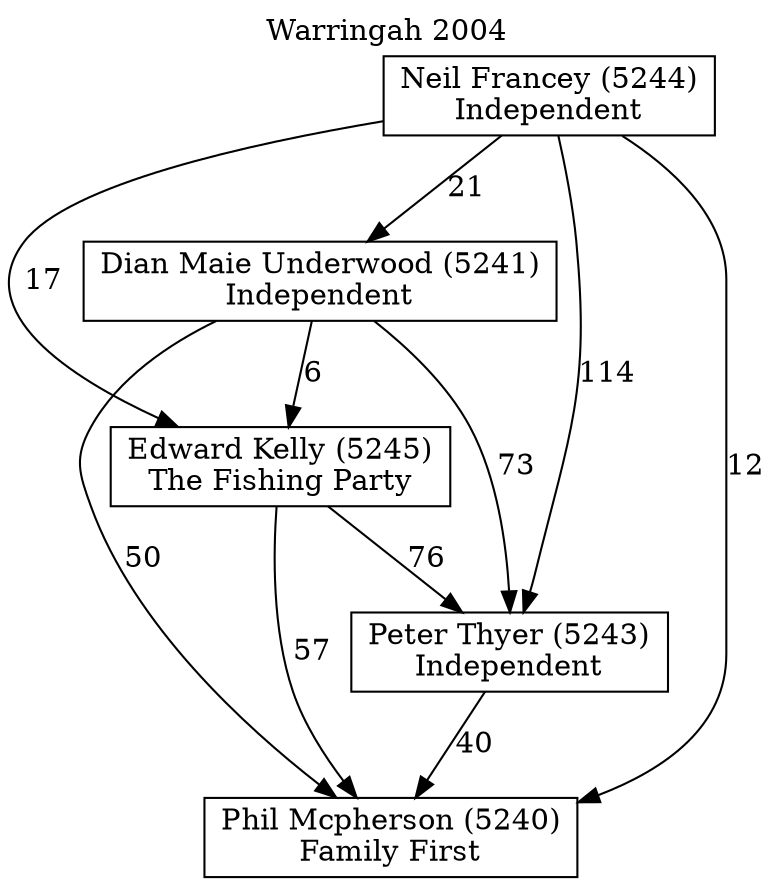 // House preference flow
digraph "Phil Mcpherson (5240)_Warringah_2004" {
	graph [label="Warringah 2004" labelloc=t mclimit=10]
	node [shape=box]
	"Phil Mcpherson (5240)" [label="Phil Mcpherson (5240)
Family First"]
	"Peter Thyer (5243)" [label="Peter Thyer (5243)
Independent"]
	"Edward Kelly (5245)" [label="Edward Kelly (5245)
The Fishing Party"]
	"Dian Maie Underwood (5241)" [label="Dian Maie Underwood (5241)
Independent"]
	"Neil Francey (5244)" [label="Neil Francey (5244)
Independent"]
	"Peter Thyer (5243)" -> "Phil Mcpherson (5240)" [label=40]
	"Edward Kelly (5245)" -> "Peter Thyer (5243)" [label=76]
	"Dian Maie Underwood (5241)" -> "Edward Kelly (5245)" [label=6]
	"Neil Francey (5244)" -> "Dian Maie Underwood (5241)" [label=21]
	"Edward Kelly (5245)" -> "Phil Mcpherson (5240)" [label=57]
	"Dian Maie Underwood (5241)" -> "Phil Mcpherson (5240)" [label=50]
	"Neil Francey (5244)" -> "Phil Mcpherson (5240)" [label=12]
	"Neil Francey (5244)" -> "Edward Kelly (5245)" [label=17]
	"Dian Maie Underwood (5241)" -> "Peter Thyer (5243)" [label=73]
	"Neil Francey (5244)" -> "Peter Thyer (5243)" [label=114]
}
